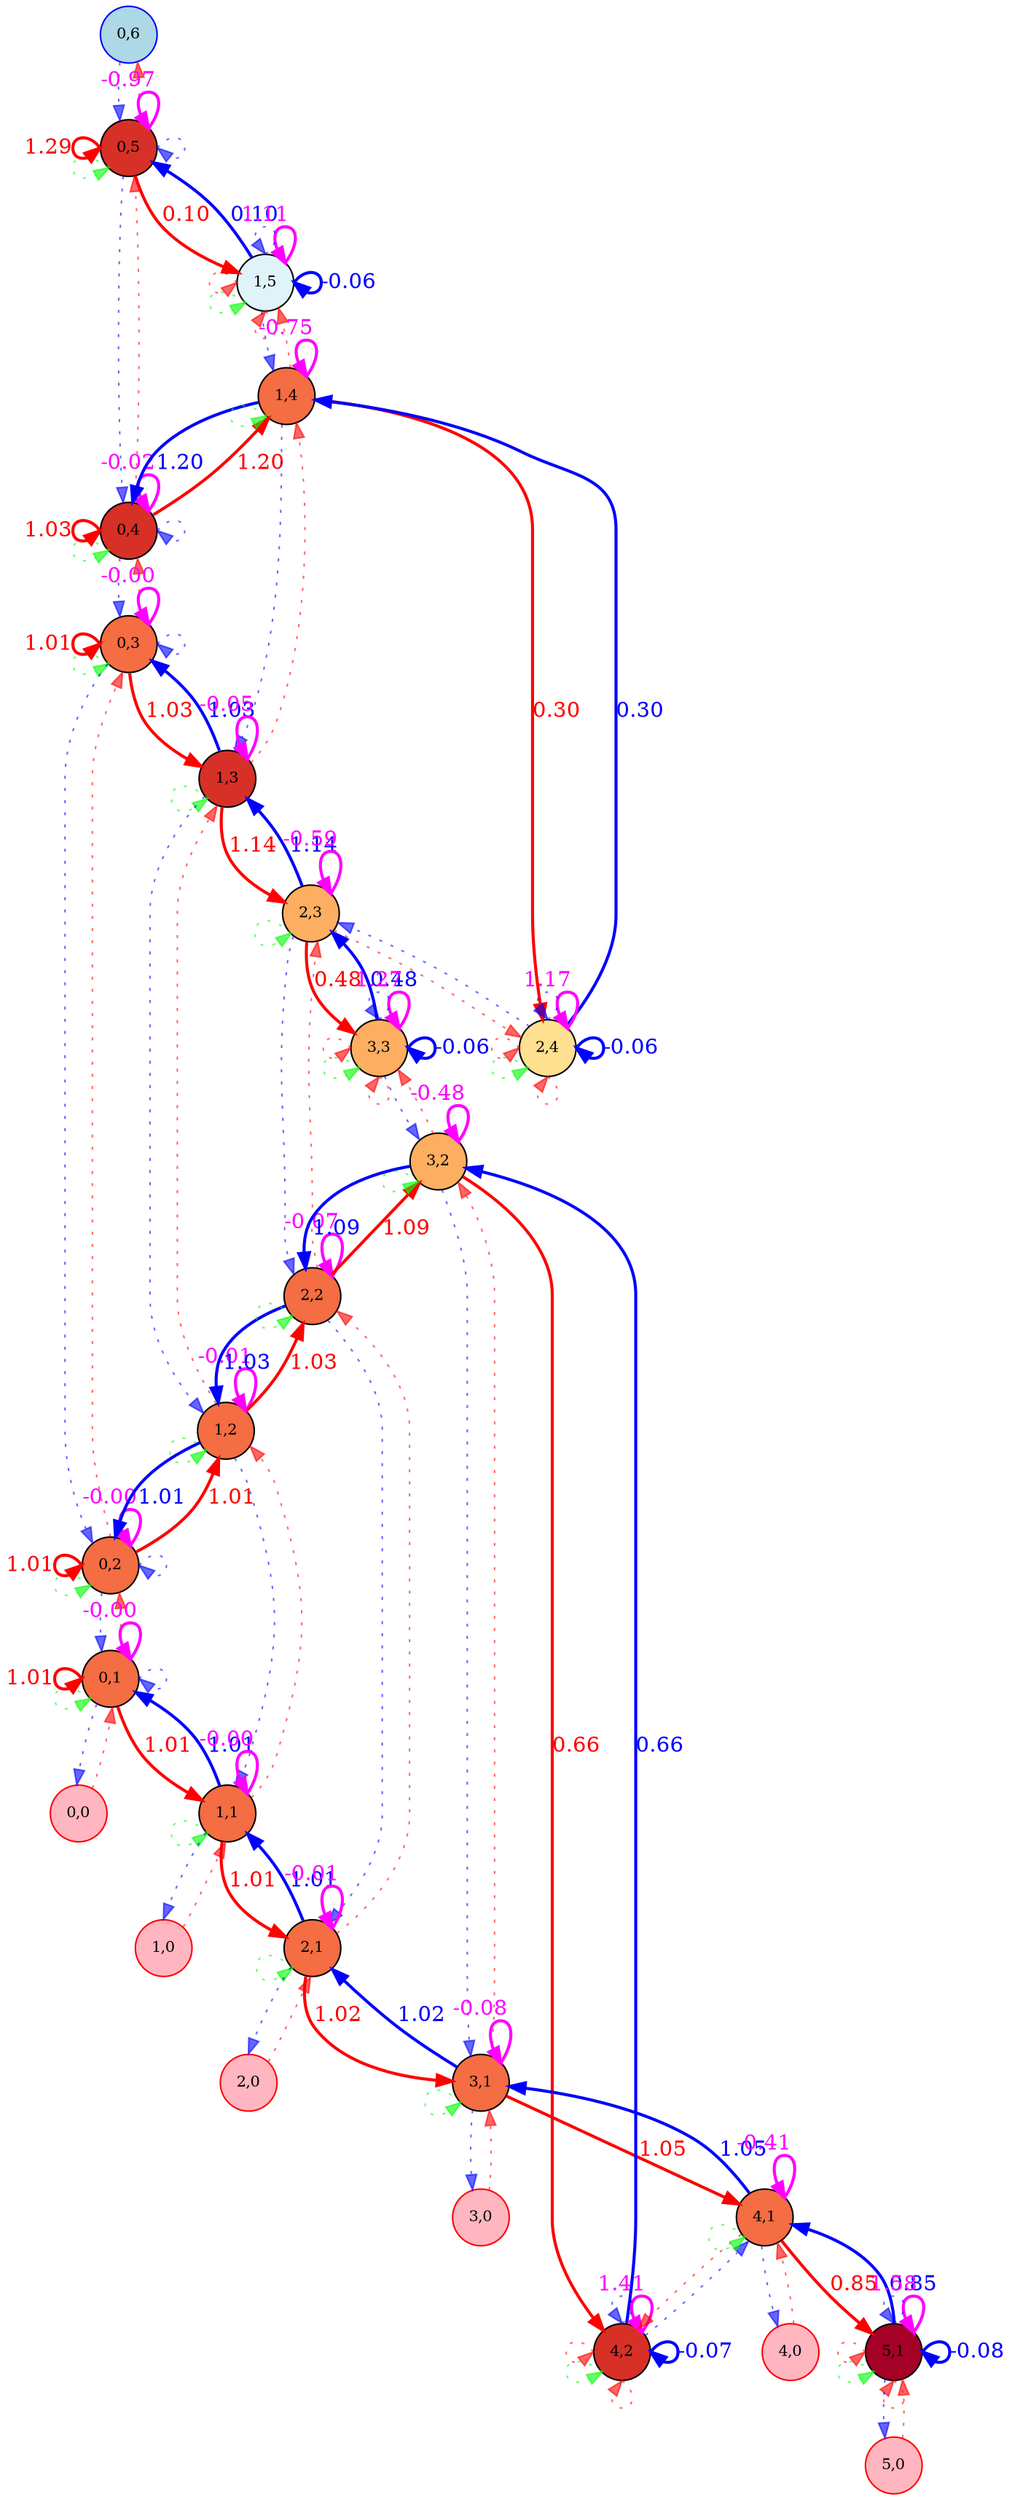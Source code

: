 digraph {
	splines=true
	"0,6" [label="0,6" color=blue fillcolor=lightblue fontsize=10 pos="0,6!" shape=circle style=filled]
	"0,5" [label="0,5" color=black colorscheme=rdylbu10 fillcolor=2 fontsize=10 pos="0,5!" shape=circle style=filled]
	"0,4" [label="0,4" color=black colorscheme=rdylbu10 fillcolor=2 fontsize=10 pos="0,4!" shape=circle style=filled]
	"0,3" [label="0,3" color=black colorscheme=rdylbu10 fillcolor=3 fontsize=10 pos="0,3!" shape=circle style=filled]
	"0,2" [label="0,2" color=black colorscheme=rdylbu10 fillcolor=3 fontsize=10 pos="0,2!" shape=circle style=filled]
	"0,1" [label="0,1" color=black colorscheme=rdylbu10 fillcolor=3 fontsize=10 pos="0,1!" shape=circle style=filled]
	"0,0" [label="0,0" color=red fillcolor=lightpink fontsize=10 pos="0,0!" shape=circle style=filled]
	"1,5" [label="1,5" color=black colorscheme=rdylbu10 fillcolor=6 fontsize=10 pos="1,5!" shape=circle style=filled]
	"1,4" [label="1,4" color=black colorscheme=rdylbu10 fillcolor=3 fontsize=10 pos="1,4!" shape=circle style=filled]
	"1,3" [label="1,3" color=black colorscheme=rdylbu10 fillcolor=2 fontsize=10 pos="1,3!" shape=circle style=filled]
	"1,2" [label="1,2" color=black colorscheme=rdylbu10 fillcolor=3 fontsize=10 pos="1,2!" shape=circle style=filled]
	"1,1" [label="1,1" color=black colorscheme=rdylbu10 fillcolor=3 fontsize=10 pos="1,1!" shape=circle style=filled]
	"1,0" [label="1,0" color=red fillcolor=lightpink fontsize=10 pos="1,0!" shape=circle style=filled]
	"2,4" [label="2,4" color=black colorscheme=rdylbu10 fillcolor=5 fontsize=10 pos="2,4!" shape=circle style=filled]
	"2,3" [label="2,3" color=black colorscheme=rdylbu10 fillcolor=4 fontsize=10 pos="2,3!" shape=circle style=filled]
	"2,2" [label="2,2" color=black colorscheme=rdylbu10 fillcolor=3 fontsize=10 pos="2,2!" shape=circle style=filled]
	"2,1" [label="2,1" color=black colorscheme=rdylbu10 fillcolor=3 fontsize=10 pos="2,1!" shape=circle style=filled]
	"2,0" [label="2,0" color=red fillcolor=lightpink fontsize=10 pos="2,0!" shape=circle style=filled]
	"3,3" [label="3,3" color=black colorscheme=rdylbu10 fillcolor=4 fontsize=10 pos="3,3!" shape=circle style=filled]
	"3,2" [label="3,2" color=black colorscheme=rdylbu10 fillcolor=4 fontsize=10 pos="3,2!" shape=circle style=filled]
	"3,1" [label="3,1" color=black colorscheme=rdylbu10 fillcolor=3 fontsize=10 pos="3,1!" shape=circle style=filled]
	"3,0" [label="3,0" color=red fillcolor=lightpink fontsize=10 pos="3,0!" shape=circle style=filled]
	"4,2" [label="4,2" color=black colorscheme=rdylbu10 fillcolor=2 fontsize=10 pos="4,2!" shape=circle style=filled]
	"4,1" [label="4,1" color=black colorscheme=rdylbu10 fillcolor=3 fontsize=10 pos="4,1!" shape=circle style=filled]
	"4,0" [label="4,0" color=red fillcolor=lightpink fontsize=10 pos="4,0!" shape=circle style=filled]
	"5,1" [label="5,1" color=black colorscheme=rdylbu10 fillcolor=1 fontsize=10 pos="5,1!" shape=circle style=filled]
	"5,0" [label="5,0" color=red fillcolor=lightpink fontsize=10 pos="5,0!" shape=circle style=filled]
	"0,6" -> "0,5" [label="" color="#0000ff99" fontcolor="#0000ff99" style=dotted]
	"0,5" -> "0,6" [label="" color="#ff000099" fontcolor="#ff000099" style=dotted]
	"0,5" -> "0,5" [label=-0.97 color="#ff00ff" fontcolor="#ff00ff" headport=ne penwidth=2 style=solid tailport=ne]
	"0,5" -> "0,5" [label="" color="#00ff0099" fontcolor="#00ff0099" headport=sw style=dotted tailport=sw]
	"0,5" -> "0,4" [label="" color="#0000ff99" fontcolor="#0000ff99" style=dotted]
	"0,5" -> "1,5" [label=0.10 color="#ff0000" fontcolor="#ff0000" penwidth=2 style=solid]
	"0,5" -> "0,5" [label="" color="#0000ff99" fontcolor="#0000ff99" headport=e style=dotted tailport=e]
	"0,5" -> "0,5" [label=1.29 color="#ff0000" fontcolor="#ff0000" headport=w penwidth=2 style=solid tailport=w]
	"0,4" -> "0,5" [label="" color="#ff000099" fontcolor="#ff000099" style=dotted]
	"0,4" -> "0,4" [label=-0.02 color="#ff00ff" fontcolor="#ff00ff" headport=ne penwidth=2 style=solid tailport=ne]
	"0,4" -> "0,4" [label="" color="#00ff0099" fontcolor="#00ff0099" headport=sw style=dotted tailport=sw]
	"0,4" -> "0,3" [label="" color="#0000ff99" fontcolor="#0000ff99" style=dotted]
	"0,4" -> "1,4" [label=1.20 color="#ff0000" fontcolor="#ff0000" penwidth=2 style=solid]
	"0,4" -> "0,4" [label="" color="#0000ff99" fontcolor="#0000ff99" headport=e style=dotted tailport=e]
	"0,4" -> "0,4" [label=1.03 color="#ff0000" fontcolor="#ff0000" headport=w penwidth=2 style=solid tailport=w]
	"0,3" -> "0,4" [label="" color="#ff000099" fontcolor="#ff000099" style=dotted]
	"0,3" -> "0,3" [label=-0.00 color="#ff00ff" fontcolor="#ff00ff" headport=ne penwidth=2 style=solid tailport=ne]
	"0,3" -> "0,3" [label="" color="#00ff0099" fontcolor="#00ff0099" headport=sw style=dotted tailport=sw]
	"0,3" -> "0,2" [label="" color="#0000ff99" fontcolor="#0000ff99" style=dotted]
	"0,3" -> "1,3" [label=1.03 color="#ff0000" fontcolor="#ff0000" penwidth=2 style=solid]
	"0,3" -> "0,3" [label="" color="#0000ff99" fontcolor="#0000ff99" headport=e style=dotted tailport=e]
	"0,3" -> "0,3" [label=1.01 color="#ff0000" fontcolor="#ff0000" headport=w penwidth=2 style=solid tailport=w]
	"0,2" -> "0,3" [label="" color="#ff000099" fontcolor="#ff000099" style=dotted]
	"0,2" -> "0,2" [label=-0.00 color="#ff00ff" fontcolor="#ff00ff" headport=ne penwidth=2 style=solid tailport=ne]
	"0,2" -> "0,2" [label="" color="#00ff0099" fontcolor="#00ff0099" headport=sw style=dotted tailport=sw]
	"0,2" -> "0,1" [label="" color="#0000ff99" fontcolor="#0000ff99" style=dotted]
	"0,2" -> "1,2" [label=1.01 color="#ff0000" fontcolor="#ff0000" penwidth=2 style=solid]
	"0,2" -> "0,2" [label="" color="#0000ff99" fontcolor="#0000ff99" headport=e style=dotted tailport=e]
	"0,2" -> "0,2" [label=1.01 color="#ff0000" fontcolor="#ff0000" headport=w penwidth=2 style=solid tailport=w]
	"0,1" -> "0,2" [label="" color="#ff000099" fontcolor="#ff000099" style=dotted]
	"0,1" -> "0,1" [label=-0.00 color="#ff00ff" fontcolor="#ff00ff" headport=ne penwidth=2 style=solid tailport=ne]
	"0,1" -> "0,1" [label="" color="#00ff0099" fontcolor="#00ff0099" headport=sw style=dotted tailport=sw]
	"0,1" -> "0,0" [label="" color="#0000ff99" fontcolor="#0000ff99" style=dotted]
	"0,1" -> "1,1" [label=1.01 color="#ff0000" fontcolor="#ff0000" penwidth=2 style=solid]
	"0,1" -> "0,1" [label="" color="#0000ff99" fontcolor="#0000ff99" headport=e style=dotted tailport=e]
	"0,1" -> "0,1" [label=1.01 color="#ff0000" fontcolor="#ff0000" headport=w penwidth=2 style=solid tailport=w]
	"0,0" -> "0,1" [label="" color="#ff000099" fontcolor="#ff000099" style=dotted]
	"1,5" -> "0,5" [label=0.10 color="#0000ff" fontcolor="#0000ff" penwidth=2 style=solid]
	"1,5" -> "1,5" [label=1.11 color="#ff00ff" fontcolor="#ff00ff" headport=ne penwidth=2 style=solid tailport=ne]
	"1,5" -> "1,5" [label="" color="#00ff0099" fontcolor="#00ff0099" headport=sw style=dotted tailport=sw]
	"1,5" -> "1,4" [label="" color="#0000ff99" fontcolor="#0000ff99" style=dotted]
	"1,5" -> "1,5" [label="" color="#ff000099" fontcolor="#ff000099" headport=s style=dotted tailport=s]
	"1,5" -> "1,5" [label="" color="#0000ff99" fontcolor="#0000ff99" headport=n style=dotted tailport=n]
	"1,5" -> "1,5" [label="" color="#ff000099" fontcolor="#ff000099" headport=w style=dotted tailport=w]
	"1,5" -> "1,5" [label=-0.06 color="#0000ff" fontcolor="#0000ff" headport=e penwidth=2 style=solid tailport=e]
	"1,4" -> "0,4" [label=1.20 color="#0000ff" fontcolor="#0000ff" penwidth=2 style=solid]
	"1,4" -> "1,5" [label="" color="#ff000099" fontcolor="#ff000099" style=dotted]
	"1,4" -> "1,4" [label=-0.75 color="#ff00ff" fontcolor="#ff00ff" headport=ne penwidth=2 style=solid tailport=ne]
	"1,4" -> "1,4" [label="" color="#00ff0099" fontcolor="#00ff0099" headport=sw style=dotted tailport=sw]
	"1,4" -> "1,3" [label="" color="#0000ff99" fontcolor="#0000ff99" style=dotted]
	"1,4" -> "2,4" [label=0.30 color="#ff0000" fontcolor="#ff0000" penwidth=2 style=solid]
	"1,3" -> "0,3" [label=1.03 color="#0000ff" fontcolor="#0000ff" penwidth=2 style=solid]
	"1,3" -> "1,4" [label="" color="#ff000099" fontcolor="#ff000099" style=dotted]
	"1,3" -> "1,3" [label=-0.05 color="#ff00ff" fontcolor="#ff00ff" headport=ne penwidth=2 style=solid tailport=ne]
	"1,3" -> "1,3" [label="" color="#00ff0099" fontcolor="#00ff0099" headport=sw style=dotted tailport=sw]
	"1,3" -> "1,2" [label="" color="#0000ff99" fontcolor="#0000ff99" style=dotted]
	"1,3" -> "2,3" [label=1.14 color="#ff0000" fontcolor="#ff0000" penwidth=2 style=solid]
	"1,2" -> "0,2" [label=1.01 color="#0000ff" fontcolor="#0000ff" penwidth=2 style=solid]
	"1,2" -> "1,3" [label="" color="#ff000099" fontcolor="#ff000099" style=dotted]
	"1,2" -> "1,2" [label=-0.01 color="#ff00ff" fontcolor="#ff00ff" headport=ne penwidth=2 style=solid tailport=ne]
	"1,2" -> "1,2" [label="" color="#00ff0099" fontcolor="#00ff0099" headport=sw style=dotted tailport=sw]
	"1,2" -> "1,1" [label="" color="#0000ff99" fontcolor="#0000ff99" style=dotted]
	"1,2" -> "2,2" [label=1.03 color="#ff0000" fontcolor="#ff0000" penwidth=2 style=solid]
	"1,1" -> "0,1" [label=1.01 color="#0000ff" fontcolor="#0000ff" penwidth=2 style=solid]
	"1,1" -> "1,2" [label="" color="#ff000099" fontcolor="#ff000099" style=dotted]
	"1,1" -> "1,1" [label=-0.00 color="#ff00ff" fontcolor="#ff00ff" headport=ne penwidth=2 style=solid tailport=ne]
	"1,1" -> "1,1" [label="" color="#00ff0099" fontcolor="#00ff0099" headport=sw style=dotted tailport=sw]
	"1,1" -> "1,0" [label="" color="#0000ff99" fontcolor="#0000ff99" style=dotted]
	"1,1" -> "2,1" [label=1.01 color="#ff0000" fontcolor="#ff0000" penwidth=2 style=solid]
	"1,0" -> "1,1" [label="" color="#ff000099" fontcolor="#ff000099" style=dotted]
	"2,4" -> "1,4" [label=0.30 color="#0000ff" fontcolor="#0000ff" penwidth=2 style=solid]
	"2,4" -> "2,4" [label=1.17 color="#ff00ff" fontcolor="#ff00ff" headport=ne penwidth=2 style=solid tailport=ne]
	"2,4" -> "2,4" [label="" color="#00ff0099" fontcolor="#00ff0099" headport=sw style=dotted tailport=sw]
	"2,4" -> "2,3" [label="" color="#0000ff99" fontcolor="#0000ff99" style=dotted]
	"2,4" -> "2,4" [label="" color="#ff000099" fontcolor="#ff000099" headport=s style=dotted tailport=s]
	"2,4" -> "2,4" [label="" color="#0000ff99" fontcolor="#0000ff99" headport=n style=dotted tailport=n]
	"2,4" -> "2,4" [label="" color="#ff000099" fontcolor="#ff000099" headport=w style=dotted tailport=w]
	"2,4" -> "2,4" [label=-0.06 color="#0000ff" fontcolor="#0000ff" headport=e penwidth=2 style=solid tailport=e]
	"2,3" -> "1,3" [label=1.14 color="#0000ff" fontcolor="#0000ff" penwidth=2 style=solid]
	"2,3" -> "2,4" [label="" color="#ff000099" fontcolor="#ff000099" style=dotted]
	"2,3" -> "2,3" [label=-0.59 color="#ff00ff" fontcolor="#ff00ff" headport=ne penwidth=2 style=solid tailport=ne]
	"2,3" -> "2,3" [label="" color="#00ff0099" fontcolor="#00ff0099" headport=sw style=dotted tailport=sw]
	"2,3" -> "2,2" [label="" color="#0000ff99" fontcolor="#0000ff99" style=dotted]
	"2,3" -> "3,3" [label=0.48 color="#ff0000" fontcolor="#ff0000" penwidth=2 style=solid]
	"2,2" -> "1,2" [label=1.03 color="#0000ff" fontcolor="#0000ff" penwidth=2 style=solid]
	"2,2" -> "2,3" [label="" color="#ff000099" fontcolor="#ff000099" style=dotted]
	"2,2" -> "2,2" [label=-0.07 color="#ff00ff" fontcolor="#ff00ff" headport=ne penwidth=2 style=solid tailport=ne]
	"2,2" -> "2,2" [label="" color="#00ff0099" fontcolor="#00ff0099" headport=sw style=dotted tailport=sw]
	"2,2" -> "2,1" [label="" color="#0000ff99" fontcolor="#0000ff99" style=dotted]
	"2,2" -> "3,2" [label=1.09 color="#ff0000" fontcolor="#ff0000" penwidth=2 style=solid]
	"2,1" -> "1,1" [label=1.01 color="#0000ff" fontcolor="#0000ff" penwidth=2 style=solid]
	"2,1" -> "2,2" [label="" color="#ff000099" fontcolor="#ff000099" style=dotted]
	"2,1" -> "2,1" [label=-0.01 color="#ff00ff" fontcolor="#ff00ff" headport=ne penwidth=2 style=solid tailport=ne]
	"2,1" -> "2,1" [label="" color="#00ff0099" fontcolor="#00ff0099" headport=sw style=dotted tailport=sw]
	"2,1" -> "2,0" [label="" color="#0000ff99" fontcolor="#0000ff99" style=dotted]
	"2,1" -> "3,1" [label=1.02 color="#ff0000" fontcolor="#ff0000" penwidth=2 style=solid]
	"2,0" -> "2,1" [label="" color="#ff000099" fontcolor="#ff000099" style=dotted]
	"3,3" -> "2,3" [label=0.48 color="#0000ff" fontcolor="#0000ff" penwidth=2 style=solid]
	"3,3" -> "3,3" [label=1.27 color="#ff00ff" fontcolor="#ff00ff" headport=ne penwidth=2 style=solid tailport=ne]
	"3,3" -> "3,3" [label="" color="#00ff0099" fontcolor="#00ff0099" headport=sw style=dotted tailport=sw]
	"3,3" -> "3,2" [label="" color="#0000ff99" fontcolor="#0000ff99" style=dotted]
	"3,3" -> "3,3" [label="" color="#ff000099" fontcolor="#ff000099" headport=s style=dotted tailport=s]
	"3,3" -> "3,3" [label="" color="#0000ff99" fontcolor="#0000ff99" headport=n style=dotted tailport=n]
	"3,3" -> "3,3" [label="" color="#ff000099" fontcolor="#ff000099" headport=w style=dotted tailport=w]
	"3,3" -> "3,3" [label=-0.06 color="#0000ff" fontcolor="#0000ff" headport=e penwidth=2 style=solid tailport=e]
	"3,2" -> "2,2" [label=1.09 color="#0000ff" fontcolor="#0000ff" penwidth=2 style=solid]
	"3,2" -> "3,3" [label="" color="#ff000099" fontcolor="#ff000099" style=dotted]
	"3,2" -> "3,2" [label=-0.48 color="#ff00ff" fontcolor="#ff00ff" headport=ne penwidth=2 style=solid tailport=ne]
	"3,2" -> "3,2" [label="" color="#00ff0099" fontcolor="#00ff0099" headport=sw style=dotted tailport=sw]
	"3,2" -> "3,1" [label="" color="#0000ff99" fontcolor="#0000ff99" style=dotted]
	"3,2" -> "4,2" [label=0.66 color="#ff0000" fontcolor="#ff0000" penwidth=2 style=solid]
	"3,1" -> "2,1" [label=1.02 color="#0000ff" fontcolor="#0000ff" penwidth=2 style=solid]
	"3,1" -> "3,2" [label="" color="#ff000099" fontcolor="#ff000099" style=dotted]
	"3,1" -> "3,1" [label=-0.08 color="#ff00ff" fontcolor="#ff00ff" headport=ne penwidth=2 style=solid tailport=ne]
	"3,1" -> "3,1" [label="" color="#00ff0099" fontcolor="#00ff0099" headport=sw style=dotted tailport=sw]
	"3,1" -> "3,0" [label="" color="#0000ff99" fontcolor="#0000ff99" style=dotted]
	"3,1" -> "4,1" [label=1.05 color="#ff0000" fontcolor="#ff0000" penwidth=2 style=solid]
	"3,0" -> "3,1" [label="" color="#ff000099" fontcolor="#ff000099" style=dotted]
	"4,2" -> "3,2" [label=0.66 color="#0000ff" fontcolor="#0000ff" penwidth=2 style=solid]
	"4,2" -> "4,2" [label=1.41 color="#ff00ff" fontcolor="#ff00ff" headport=ne penwidth=2 style=solid tailport=ne]
	"4,2" -> "4,2" [label="" color="#00ff0099" fontcolor="#00ff0099" headport=sw style=dotted tailport=sw]
	"4,2" -> "4,1" [label="" color="#0000ff99" fontcolor="#0000ff99" style=dotted]
	"4,2" -> "4,2" [label="" color="#ff000099" fontcolor="#ff000099" headport=s style=dotted tailport=s]
	"4,2" -> "4,2" [label="" color="#0000ff99" fontcolor="#0000ff99" headport=n style=dotted tailport=n]
	"4,2" -> "4,2" [label="" color="#ff000099" fontcolor="#ff000099" headport=w style=dotted tailport=w]
	"4,2" -> "4,2" [label=-0.07 color="#0000ff" fontcolor="#0000ff" headport=e penwidth=2 style=solid tailport=e]
	"4,1" -> "3,1" [label=1.05 color="#0000ff" fontcolor="#0000ff" penwidth=2 style=solid]
	"4,1" -> "4,2" [label="" color="#ff000099" fontcolor="#ff000099" style=dotted]
	"4,1" -> "4,1" [label=-0.41 color="#ff00ff" fontcolor="#ff00ff" headport=ne penwidth=2 style=solid tailport=ne]
	"4,1" -> "4,1" [label="" color="#00ff0099" fontcolor="#00ff0099" headport=sw style=dotted tailport=sw]
	"4,1" -> "4,0" [label="" color="#0000ff99" fontcolor="#0000ff99" style=dotted]
	"4,1" -> "5,1" [label=0.85 color="#ff0000" fontcolor="#ff0000" penwidth=2 style=solid]
	"4,0" -> "4,1" [label="" color="#ff000099" fontcolor="#ff000099" style=dotted]
	"5,1" -> "4,1" [label=0.85 color="#0000ff" fontcolor="#0000ff" penwidth=2 style=solid]
	"5,1" -> "5,1" [label=1.58 color="#ff00ff" fontcolor="#ff00ff" headport=ne penwidth=2 style=solid tailport=ne]
	"5,1" -> "5,1" [label="" color="#00ff0099" fontcolor="#00ff0099" headport=sw style=dotted tailport=sw]
	"5,1" -> "5,0" [label="" color="#0000ff99" fontcolor="#0000ff99" style=dotted]
	"5,1" -> "5,1" [label="" color="#ff000099" fontcolor="#ff000099" headport=s style=dotted tailport=s]
	"5,1" -> "5,1" [label="" color="#0000ff99" fontcolor="#0000ff99" headport=n style=dotted tailport=n]
	"5,1" -> "5,1" [label="" color="#ff000099" fontcolor="#ff000099" headport=w style=dotted tailport=w]
	"5,1" -> "5,1" [label=-0.08 color="#0000ff" fontcolor="#0000ff" headport=e penwidth=2 style=solid tailport=e]
	"5,0" -> "5,1" [label="" color="#ff000099" fontcolor="#ff000099" style=dotted]
}
